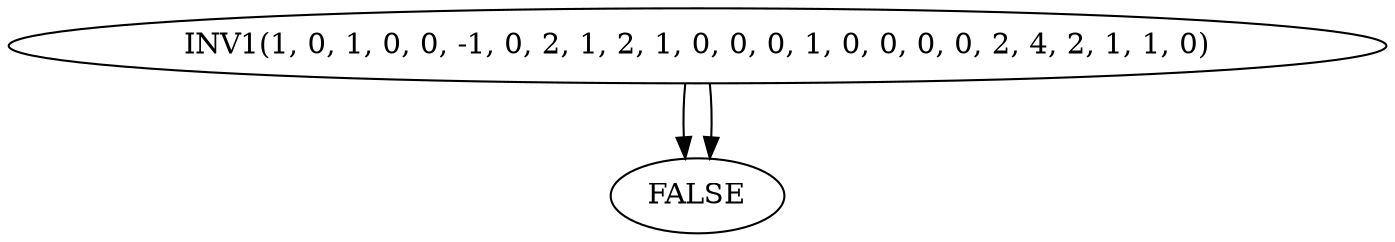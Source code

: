 digraph dag {
0[label="FALSE"];
1->0;
1->0;
1[label="INV1(1, 0, 1, 0, 0, -1, 0, 2, 1, 2, 1, 0, 0, 0, 1, 0, 0, 0, 0, 2, 4, 2, 1, 1, 0)"];
}
